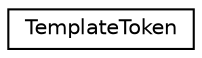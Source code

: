 digraph "类继承关系图"
{
 // INTERACTIVE_SVG=YES
 // LATEX_PDF_SIZE
  edge [fontname="Helvetica",fontsize="10",labelfontname="Helvetica",labelfontsize="10"];
  node [fontname="Helvetica",fontsize="10",shape=record];
  rankdir="LR";
  Node0 [label="TemplateToken",height=0.2,width=0.4,color="black", fillcolor="white", style="filled",URL="$d1/ddd/class_template_token.html",tooltip="Class representing a lexical token in a template"];
}
